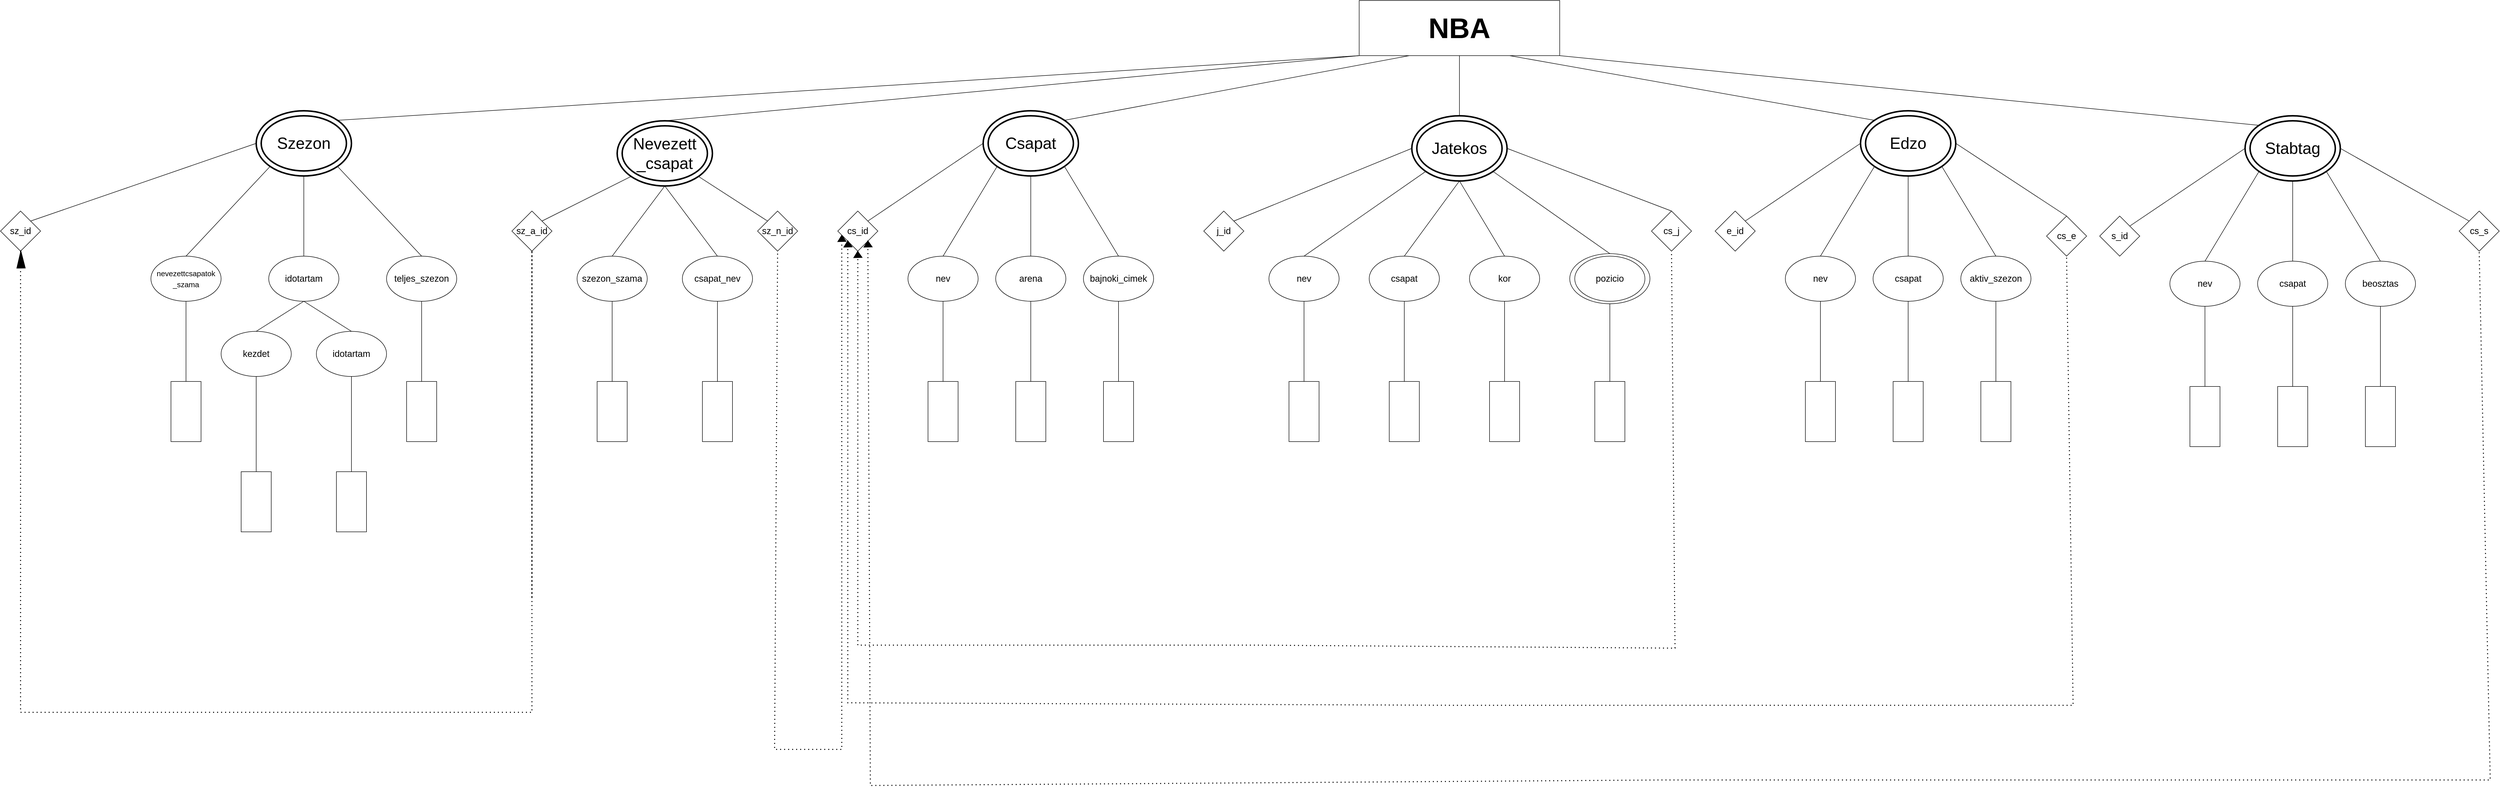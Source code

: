 <mxfile version="13.9.9" type="device"><diagram id="XvkSW-21fXnKcJ_qnchB" name="1 oldal"><mxGraphModel dx="3872" dy="964" grid="0" gridSize="10" guides="1" tooltips="1" connect="1" arrows="1" fold="1" page="1" pageScale="1" pageWidth="2336" pageHeight="1654" math="0" shadow="0"><root><mxCell id="0"/><mxCell id="1" parent="0"/><mxCell id="HD0RtBmi1wd71vwxztZB-1" value="&lt;font style=&quot;font-size: 57px&quot;&gt;&lt;b&gt;NBA&lt;/b&gt;&lt;/font&gt;" style="rounded=0;whiteSpace=wrap;html=1;" parent="1" vertex="1"><mxGeometry x="1240" y="30" width="400" height="110" as="geometry"/></mxCell><mxCell id="HD0RtBmi1wd71vwxztZB-2" value="" style="ellipse;whiteSpace=wrap;html=1;shadow=0;strokeWidth=3;perimeterSpacing=0;sketch=0;verticalAlign=middle;horizontal=1;fillColor=none;" parent="1" vertex="1"><mxGeometry x="-950" y="260" width="170" height="110" as="geometry"/></mxCell><mxCell id="HD0RtBmi1wd71vwxztZB-7" value="&lt;font style=&quot;font-size: 32px&quot;&gt;Szezon&lt;/font&gt;" style="ellipse;whiteSpace=wrap;html=1;shadow=0;sketch=0;strokeColor=#000000;strokeWidth=3;fillColor=none;gradientColor=none;" parent="1" vertex="1"><mxGeometry x="-960" y="250" width="190" height="130" as="geometry"/></mxCell><mxCell id="HD0RtBmi1wd71vwxztZB-28" value="idotartam" style="ellipse;whiteSpace=wrap;html=1;shadow=0;sketch=0;strokeColor=#000000;strokeWidth=1;fillColor=none;gradientColor=none;fontSize=18;" parent="1" vertex="1"><mxGeometry x="-935" y="540" width="140" height="90" as="geometry"/></mxCell><mxCell id="HD0RtBmi1wd71vwxztZB-29" value="&lt;font style=&quot;font-size: 15px&quot;&gt;nevezettcsapatok&lt;br&gt;_szama&lt;/font&gt;" style="ellipse;whiteSpace=wrap;html=1;shadow=0;sketch=0;strokeColor=#000000;strokeWidth=1;fillColor=none;gradientColor=none;fontSize=18;" parent="1" vertex="1"><mxGeometry x="-1170" y="540" width="140" height="90" as="geometry"/></mxCell><mxCell id="HD0RtBmi1wd71vwxztZB-30" value="teljes_szezon" style="ellipse;whiteSpace=wrap;html=1;shadow=0;sketch=0;strokeColor=#000000;strokeWidth=1;fillColor=none;gradientColor=none;fontSize=18;" parent="1" vertex="1"><mxGeometry x="-700" y="540" width="140" height="90" as="geometry"/></mxCell><mxCell id="HD0RtBmi1wd71vwxztZB-31" value="kezdet" style="ellipse;whiteSpace=wrap;html=1;shadow=0;sketch=0;strokeColor=#000000;strokeWidth=1;fillColor=none;gradientColor=none;fontSize=18;" parent="1" vertex="1"><mxGeometry x="-1030" y="690" width="140" height="90" as="geometry"/></mxCell><mxCell id="HD0RtBmi1wd71vwxztZB-32" value="idotartam" style="ellipse;whiteSpace=wrap;html=1;shadow=0;sketch=0;strokeColor=#000000;strokeWidth=1;fillColor=none;gradientColor=none;fontSize=18;" parent="1" vertex="1"><mxGeometry x="-840" y="690" width="140" height="90" as="geometry"/></mxCell><mxCell id="HD0RtBmi1wd71vwxztZB-33" value="" style="ellipse;whiteSpace=wrap;html=1;shadow=0;strokeWidth=3;perimeterSpacing=0;sketch=0;verticalAlign=middle;horizontal=1;fillColor=none;" parent="1" vertex="1"><mxGeometry x="500" y="260" width="170" height="110" as="geometry"/></mxCell><mxCell id="HD0RtBmi1wd71vwxztZB-34" value="&lt;font style=&quot;font-size: 32px&quot;&gt;Csapat&lt;/font&gt;" style="ellipse;whiteSpace=wrap;html=1;shadow=0;sketch=0;strokeColor=#000000;strokeWidth=3;fillColor=none;gradientColor=none;" parent="1" vertex="1"><mxGeometry x="490" y="250" width="190" height="130" as="geometry"/></mxCell><mxCell id="HD0RtBmi1wd71vwxztZB-35" value="nev" style="ellipse;whiteSpace=wrap;html=1;shadow=0;sketch=0;strokeColor=#000000;strokeWidth=1;fillColor=none;gradientColor=none;fontSize=18;" parent="1" vertex="1"><mxGeometry x="340" y="540" width="140" height="90" as="geometry"/></mxCell><mxCell id="HD0RtBmi1wd71vwxztZB-36" value="sz_id" style="rhombus;whiteSpace=wrap;html=1;shadow=0;sketch=0;strokeColor=#000000;strokeWidth=1;fillColor=none;gradientColor=none;fontSize=18;fontStyle=0" parent="1" vertex="1"><mxGeometry x="-1470" y="450" width="80" height="80" as="geometry"/></mxCell><mxCell id="HD0RtBmi1wd71vwxztZB-37" value="arena" style="ellipse;whiteSpace=wrap;html=1;shadow=0;sketch=0;strokeColor=#000000;strokeWidth=1;fillColor=none;gradientColor=none;fontSize=18;" parent="1" vertex="1"><mxGeometry x="515" y="540" width="140" height="90" as="geometry"/></mxCell><mxCell id="HD0RtBmi1wd71vwxztZB-38" value="bajnoki_cimek" style="ellipse;whiteSpace=wrap;html=1;shadow=0;sketch=0;strokeColor=#000000;strokeWidth=1;fillColor=none;gradientColor=none;fontSize=18;" parent="1" vertex="1"><mxGeometry x="690" y="540" width="140" height="90" as="geometry"/></mxCell><mxCell id="HD0RtBmi1wd71vwxztZB-39" value="" style="ellipse;whiteSpace=wrap;html=1;shadow=0;strokeWidth=3;perimeterSpacing=0;sketch=0;verticalAlign=middle;horizontal=1;fillColor=none;" parent="1" vertex="1"><mxGeometry x="1355" y="270" width="170" height="110" as="geometry"/></mxCell><mxCell id="HD0RtBmi1wd71vwxztZB-40" value="&lt;font style=&quot;font-size: 32px&quot;&gt;Jatekos&lt;/font&gt;" style="ellipse;whiteSpace=wrap;html=1;shadow=0;sketch=0;strokeColor=#000000;strokeWidth=3;fillColor=none;gradientColor=none;" parent="1" vertex="1"><mxGeometry x="1345" y="260" width="190" height="130" as="geometry"/></mxCell><mxCell id="HD0RtBmi1wd71vwxztZB-43" value="nev" style="ellipse;whiteSpace=wrap;html=1;shadow=0;sketch=0;strokeColor=#000000;strokeWidth=1;fillColor=none;gradientColor=none;fontSize=18;" parent="1" vertex="1"><mxGeometry x="1060" y="540" width="140" height="90" as="geometry"/></mxCell><mxCell id="HD0RtBmi1wd71vwxztZB-44" value="csapat" style="ellipse;whiteSpace=wrap;html=1;shadow=0;sketch=0;strokeColor=#000000;strokeWidth=1;fillColor=none;gradientColor=none;fontSize=18;" parent="1" vertex="1"><mxGeometry x="1260" y="540" width="140" height="90" as="geometry"/></mxCell><mxCell id="HD0RtBmi1wd71vwxztZB-45" value="kor" style="ellipse;whiteSpace=wrap;html=1;shadow=0;sketch=0;strokeColor=#000000;strokeWidth=1;fillColor=none;gradientColor=none;fontSize=18;" parent="1" vertex="1"><mxGeometry x="1460" y="540" width="140" height="90" as="geometry"/></mxCell><mxCell id="HD0RtBmi1wd71vwxztZB-46" value="pozicio" style="ellipse;whiteSpace=wrap;html=1;shadow=0;sketch=0;strokeColor=#000000;strokeWidth=1;fillColor=none;gradientColor=none;fontSize=18;" parent="1" vertex="1"><mxGeometry x="1670" y="540" width="140" height="90" as="geometry"/></mxCell><mxCell id="HD0RtBmi1wd71vwxztZB-47" value="" style="ellipse;whiteSpace=wrap;html=1;shadow=0;sketch=0;strokeColor=#000000;strokeWidth=1;fillColor=none;gradientColor=none;fontSize=18;" parent="1" vertex="1"><mxGeometry x="1660" y="535" width="160" height="100" as="geometry"/></mxCell><mxCell id="HD0RtBmi1wd71vwxztZB-48" value="cs_id" style="rhombus;whiteSpace=wrap;html=1;shadow=0;sketch=0;strokeColor=#000000;strokeWidth=1;fillColor=none;gradientColor=none;fontSize=18;" parent="1" vertex="1"><mxGeometry x="200" y="450" width="80" height="80" as="geometry"/></mxCell><mxCell id="HD0RtBmi1wd71vwxztZB-50" value="j_id" style="rhombus;whiteSpace=wrap;html=1;shadow=0;sketch=0;strokeColor=#000000;strokeWidth=1;fillColor=none;gradientColor=none;fontSize=18;" parent="1" vertex="1"><mxGeometry x="930" y="450" width="80" height="80" as="geometry"/></mxCell><mxCell id="HD0RtBmi1wd71vwxztZB-51" value="" style="ellipse;whiteSpace=wrap;html=1;shadow=0;strokeWidth=3;perimeterSpacing=0;sketch=0;verticalAlign=middle;horizontal=1;fillColor=none;" parent="1" vertex="1"><mxGeometry x="2250" y="260" width="170" height="110" as="geometry"/></mxCell><mxCell id="HD0RtBmi1wd71vwxztZB-52" value="&lt;font style=&quot;font-size: 32px&quot;&gt;Edzo&lt;/font&gt;" style="ellipse;whiteSpace=wrap;html=1;shadow=0;sketch=0;strokeColor=#000000;strokeWidth=3;fillColor=none;gradientColor=none;" parent="1" vertex="1"><mxGeometry x="2240" y="250" width="190" height="130" as="geometry"/></mxCell><mxCell id="HD0RtBmi1wd71vwxztZB-53" value="nev" style="ellipse;whiteSpace=wrap;html=1;shadow=0;sketch=0;strokeColor=#000000;strokeWidth=1;fillColor=none;gradientColor=none;fontSize=18;" parent="1" vertex="1"><mxGeometry x="2090" y="540" width="140" height="90" as="geometry"/></mxCell><mxCell id="HD0RtBmi1wd71vwxztZB-54" value="csapat" style="ellipse;whiteSpace=wrap;html=1;shadow=0;sketch=0;strokeColor=#000000;strokeWidth=1;fillColor=none;gradientColor=none;fontSize=18;" parent="1" vertex="1"><mxGeometry x="2265" y="540" width="140" height="90" as="geometry"/></mxCell><mxCell id="HD0RtBmi1wd71vwxztZB-55" value="aktiv_szezon" style="ellipse;whiteSpace=wrap;html=1;shadow=0;sketch=0;strokeColor=#000000;strokeWidth=1;fillColor=none;gradientColor=none;fontSize=18;" parent="1" vertex="1"><mxGeometry x="2440" y="540" width="140" height="90" as="geometry"/></mxCell><mxCell id="HD0RtBmi1wd71vwxztZB-56" value="e_id" style="rhombus;whiteSpace=wrap;html=1;shadow=0;sketch=0;strokeColor=#000000;strokeWidth=1;fillColor=none;gradientColor=none;fontSize=18;" parent="1" vertex="1"><mxGeometry x="1950" y="450" width="80" height="80" as="geometry"/></mxCell><mxCell id="HD0RtBmi1wd71vwxztZB-57" value="" style="ellipse;whiteSpace=wrap;html=1;shadow=0;strokeWidth=3;perimeterSpacing=0;sketch=0;verticalAlign=middle;horizontal=1;fillColor=none;" parent="1" vertex="1"><mxGeometry x="3017" y="270" width="170" height="110" as="geometry"/></mxCell><mxCell id="HD0RtBmi1wd71vwxztZB-58" value="&lt;font style=&quot;font-size: 32px&quot;&gt;Stabtag&lt;/font&gt;" style="ellipse;whiteSpace=wrap;html=1;shadow=0;sketch=0;strokeColor=#000000;strokeWidth=3;fillColor=none;gradientColor=none;" parent="1" vertex="1"><mxGeometry x="3007" y="260" width="190" height="130" as="geometry"/></mxCell><mxCell id="HD0RtBmi1wd71vwxztZB-59" value="nev" style="ellipse;whiteSpace=wrap;html=1;shadow=0;sketch=0;strokeColor=#000000;strokeWidth=1;fillColor=none;gradientColor=none;fontSize=18;" parent="1" vertex="1"><mxGeometry x="2857" y="550" width="140" height="90" as="geometry"/></mxCell><mxCell id="HD0RtBmi1wd71vwxztZB-60" value="csapat" style="ellipse;whiteSpace=wrap;html=1;shadow=0;sketch=0;strokeColor=#000000;strokeWidth=1;fillColor=none;gradientColor=none;fontSize=18;" parent="1" vertex="1"><mxGeometry x="3032" y="550" width="140" height="90" as="geometry"/></mxCell><mxCell id="HD0RtBmi1wd71vwxztZB-61" value="beosztas" style="ellipse;whiteSpace=wrap;html=1;shadow=0;sketch=0;strokeColor=#000000;strokeWidth=1;fillColor=none;gradientColor=none;fontSize=18;" parent="1" vertex="1"><mxGeometry x="3207" y="550" width="140" height="90" as="geometry"/></mxCell><mxCell id="HD0RtBmi1wd71vwxztZB-62" value="s_id" style="rhombus;whiteSpace=wrap;html=1;shadow=0;sketch=0;strokeColor=#000000;strokeWidth=1;fillColor=none;gradientColor=none;fontSize=18;" parent="1" vertex="1"><mxGeometry x="2717" y="460" width="80" height="80" as="geometry"/></mxCell><mxCell id="HD0RtBmi1wd71vwxztZB-63" value="" style="endArrow=none;html=1;fontSize=18;entryX=0;entryY=1;entryDx=0;entryDy=0;exitX=1;exitY=0;exitDx=0;exitDy=0;" parent="1" source="HD0RtBmi1wd71vwxztZB-7" target="HD0RtBmi1wd71vwxztZB-1" edge="1"><mxGeometry width="50" height="50" relative="1" as="geometry"><mxPoint x="630" y="130" as="sourcePoint"/><mxPoint x="680" y="80" as="targetPoint"/></mxGeometry></mxCell><mxCell id="HD0RtBmi1wd71vwxztZB-64" value="" style="endArrow=none;html=1;fontSize=18;entryX=0.25;entryY=1;entryDx=0;entryDy=0;exitX=1;exitY=0;exitDx=0;exitDy=0;" parent="1" source="HD0RtBmi1wd71vwxztZB-34" target="HD0RtBmi1wd71vwxztZB-1" edge="1"><mxGeometry width="50" height="50" relative="1" as="geometry"><mxPoint x="-147.66" y="279.151" as="sourcePoint"/><mxPoint x="1250" y="150" as="targetPoint"/></mxGeometry></mxCell><mxCell id="HD0RtBmi1wd71vwxztZB-65" value="" style="endArrow=none;html=1;fontSize=18;entryX=0.5;entryY=1;entryDx=0;entryDy=0;exitX=0.5;exitY=0;exitDx=0;exitDy=0;" parent="1" source="HD0RtBmi1wd71vwxztZB-40" target="HD0RtBmi1wd71vwxztZB-1" edge="1"><mxGeometry width="50" height="50" relative="1" as="geometry"><mxPoint x="-137.66" y="289.151" as="sourcePoint"/><mxPoint x="1260" y="160" as="targetPoint"/></mxGeometry></mxCell><mxCell id="HD0RtBmi1wd71vwxztZB-66" value="" style="endArrow=none;html=1;fontSize=18;entryX=0.75;entryY=1;entryDx=0;entryDy=0;exitX=0;exitY=0;exitDx=0;exitDy=0;" parent="1" source="HD0RtBmi1wd71vwxztZB-52" target="HD0RtBmi1wd71vwxztZB-1" edge="1"><mxGeometry width="50" height="50" relative="1" as="geometry"><mxPoint x="-127.66" y="299.151" as="sourcePoint"/><mxPoint x="1270" y="170" as="targetPoint"/></mxGeometry></mxCell><mxCell id="HD0RtBmi1wd71vwxztZB-67" value="" style="endArrow=none;html=1;fontSize=18;entryX=1;entryY=1;entryDx=0;entryDy=0;exitX=0;exitY=0;exitDx=0;exitDy=0;" parent="1" source="HD0RtBmi1wd71vwxztZB-58" target="HD0RtBmi1wd71vwxztZB-1" edge="1"><mxGeometry width="50" height="50" relative="1" as="geometry"><mxPoint x="2277.66" y="279.151" as="sourcePoint"/><mxPoint x="1550" y="150" as="targetPoint"/></mxGeometry></mxCell><mxCell id="HD0RtBmi1wd71vwxztZB-68" value="" style="endArrow=none;html=1;fontSize=18;entryX=0;entryY=0.5;entryDx=0;entryDy=0;exitX=1;exitY=0;exitDx=0;exitDy=0;" parent="1" source="HD0RtBmi1wd71vwxztZB-36" target="HD0RtBmi1wd71vwxztZB-7" edge="1"><mxGeometry width="50" height="50" relative="1" as="geometry"><mxPoint x="-1210" y="460" as="sourcePoint"/><mxPoint x="-1160" y="410" as="targetPoint"/></mxGeometry></mxCell><mxCell id="HD0RtBmi1wd71vwxztZB-69" value="" style="endArrow=none;html=1;fontSize=18;entryX=0;entryY=1;entryDx=0;entryDy=0;exitX=0.5;exitY=0;exitDx=0;exitDy=0;" parent="1" source="HD0RtBmi1wd71vwxztZB-29" target="HD0RtBmi1wd71vwxztZB-7" edge="1"><mxGeometry width="50" height="50" relative="1" as="geometry"><mxPoint x="-1400" y="480" as="sourcePoint"/><mxPoint x="-950" y="325" as="targetPoint"/></mxGeometry></mxCell><mxCell id="HD0RtBmi1wd71vwxztZB-70" value="" style="endArrow=none;html=1;fontSize=18;entryX=0.5;entryY=1;entryDx=0;entryDy=0;exitX=0.5;exitY=0;exitDx=0;exitDy=0;" parent="1" source="HD0RtBmi1wd71vwxztZB-28" target="HD0RtBmi1wd71vwxztZB-7" edge="1"><mxGeometry width="50" height="50" relative="1" as="geometry"><mxPoint x="-1090" y="550" as="sourcePoint"/><mxPoint x="-922.34" y="370.849" as="targetPoint"/></mxGeometry></mxCell><mxCell id="HD0RtBmi1wd71vwxztZB-71" value="" style="endArrow=none;html=1;fontSize=18;entryX=1;entryY=1;entryDx=0;entryDy=0;exitX=0.5;exitY=0;exitDx=0;exitDy=0;" parent="1" source="HD0RtBmi1wd71vwxztZB-30" target="HD0RtBmi1wd71vwxztZB-7" edge="1"><mxGeometry width="50" height="50" relative="1" as="geometry"><mxPoint x="-1080" y="560" as="sourcePoint"/><mxPoint x="-912.34" y="380.849" as="targetPoint"/></mxGeometry></mxCell><mxCell id="HD0RtBmi1wd71vwxztZB-72" value="" style="endArrow=none;html=1;fontSize=18;entryX=0.5;entryY=1;entryDx=0;entryDy=0;exitX=0.5;exitY=0;exitDx=0;exitDy=0;" parent="1" source="HD0RtBmi1wd71vwxztZB-31" target="HD0RtBmi1wd71vwxztZB-28" edge="1"><mxGeometry width="50" height="50" relative="1" as="geometry"><mxPoint x="-1070" y="570" as="sourcePoint"/><mxPoint x="-902.34" y="390.849" as="targetPoint"/></mxGeometry></mxCell><mxCell id="HD0RtBmi1wd71vwxztZB-73" value="" style="endArrow=none;html=1;fontSize=18;entryX=0.5;entryY=1;entryDx=0;entryDy=0;exitX=0.5;exitY=0;exitDx=0;exitDy=0;" parent="1" source="HD0RtBmi1wd71vwxztZB-32" target="HD0RtBmi1wd71vwxztZB-28" edge="1"><mxGeometry width="50" height="50" relative="1" as="geometry"><mxPoint x="-950" y="700" as="sourcePoint"/><mxPoint x="-855" y="640" as="targetPoint"/></mxGeometry></mxCell><mxCell id="HD0RtBmi1wd71vwxztZB-75" value="" style="rounded=0;whiteSpace=wrap;html=1;shadow=0;sketch=0;strokeColor=#000000;strokeWidth=1;fillColor=none;gradientColor=none;fontSize=18;rotation=90;" parent="1" vertex="1"><mxGeometry x="-1160" y="820" width="120" height="60" as="geometry"/></mxCell><mxCell id="HD0RtBmi1wd71vwxztZB-76" value="" style="endArrow=none;html=1;fontSize=18;exitX=0;exitY=0.5;exitDx=0;exitDy=0;entryX=0.5;entryY=1;entryDx=0;entryDy=0;" parent="1" source="HD0RtBmi1wd71vwxztZB-75" target="HD0RtBmi1wd71vwxztZB-29" edge="1"><mxGeometry width="50" height="50" relative="1" as="geometry"><mxPoint x="-1450" y="750" as="sourcePoint"/><mxPoint x="-1150" y="730" as="targetPoint"/></mxGeometry></mxCell><mxCell id="HD0RtBmi1wd71vwxztZB-77" value="" style="rounded=0;whiteSpace=wrap;html=1;shadow=0;sketch=0;strokeColor=#000000;strokeWidth=1;fillColor=none;gradientColor=none;fontSize=18;rotation=90;" parent="1" vertex="1"><mxGeometry x="-1020" y="1000" width="120" height="60" as="geometry"/></mxCell><mxCell id="HD0RtBmi1wd71vwxztZB-78" value="" style="endArrow=none;html=1;fontSize=18;exitX=0;exitY=0.5;exitDx=0;exitDy=0;entryX=0.5;entryY=1;entryDx=0;entryDy=0;" parent="1" source="HD0RtBmi1wd71vwxztZB-77" target="HD0RtBmi1wd71vwxztZB-31" edge="1"><mxGeometry width="50" height="50" relative="1" as="geometry"><mxPoint x="-1310" y="930" as="sourcePoint"/><mxPoint x="-880" y="900" as="targetPoint"/></mxGeometry></mxCell><mxCell id="HD0RtBmi1wd71vwxztZB-79" value="" style="rounded=0;whiteSpace=wrap;html=1;shadow=0;sketch=0;strokeColor=#000000;strokeWidth=1;fillColor=none;gradientColor=none;fontSize=18;rotation=90;" parent="1" vertex="1"><mxGeometry x="-830" y="1000" width="120" height="60" as="geometry"/></mxCell><mxCell id="HD0RtBmi1wd71vwxztZB-80" value="" style="endArrow=none;html=1;fontSize=18;exitX=0;exitY=0.5;exitDx=0;exitDy=0;entryX=0.5;entryY=1;entryDx=0;entryDy=0;" parent="1" source="HD0RtBmi1wd71vwxztZB-79" target="HD0RtBmi1wd71vwxztZB-32" edge="1"><mxGeometry width="50" height="50" relative="1" as="geometry"><mxPoint x="-1120" y="930" as="sourcePoint"/><mxPoint x="-770" y="810" as="targetPoint"/></mxGeometry></mxCell><mxCell id="HD0RtBmi1wd71vwxztZB-81" value="" style="rounded=0;whiteSpace=wrap;html=1;shadow=0;sketch=0;strokeColor=#000000;strokeWidth=1;fillColor=none;gradientColor=none;fontSize=18;rotation=90;" parent="1" vertex="1"><mxGeometry x="-690" y="820" width="120" height="60" as="geometry"/></mxCell><mxCell id="HD0RtBmi1wd71vwxztZB-82" value="" style="endArrow=none;html=1;fontSize=18;exitX=0;exitY=0.5;exitDx=0;exitDy=0;entryX=0.5;entryY=1;entryDx=0;entryDy=0;" parent="1" source="HD0RtBmi1wd71vwxztZB-81" target="HD0RtBmi1wd71vwxztZB-30" edge="1"><mxGeometry width="50" height="50" relative="1" as="geometry"><mxPoint x="-980" y="815" as="sourcePoint"/><mxPoint x="-640" y="635" as="targetPoint"/></mxGeometry></mxCell><mxCell id="HD0RtBmi1wd71vwxztZB-85" value="" style="endArrow=none;html=1;fontSize=18;entryX=0;entryY=0.5;entryDx=0;entryDy=0;exitX=1;exitY=0;exitDx=0;exitDy=0;" parent="1" source="HD0RtBmi1wd71vwxztZB-48" target="HD0RtBmi1wd71vwxztZB-34" edge="1"><mxGeometry width="50" height="50" relative="1" as="geometry"><mxPoint x="110" y="555" as="sourcePoint"/><mxPoint x="560" y="400" as="targetPoint"/></mxGeometry></mxCell><mxCell id="HD0RtBmi1wd71vwxztZB-86" value="" style="endArrow=none;html=1;fontSize=18;entryX=0;entryY=1;entryDx=0;entryDy=0;exitX=0.5;exitY=0;exitDx=0;exitDy=0;" parent="1" source="HD0RtBmi1wd71vwxztZB-35" target="HD0RtBmi1wd71vwxztZB-34" edge="1"><mxGeometry width="50" height="50" relative="1" as="geometry"><mxPoint x="300" y="565" as="sourcePoint"/><mxPoint x="530" y="410" as="targetPoint"/></mxGeometry></mxCell><mxCell id="HD0RtBmi1wd71vwxztZB-87" value="" style="endArrow=none;html=1;fontSize=18;entryX=0.5;entryY=1;entryDx=0;entryDy=0;exitX=0.5;exitY=0;exitDx=0;exitDy=0;" parent="1" source="HD0RtBmi1wd71vwxztZB-37" target="HD0RtBmi1wd71vwxztZB-34" edge="1"><mxGeometry width="50" height="50" relative="1" as="geometry"><mxPoint x="420" y="550" as="sourcePoint"/><mxPoint x="527.66" y="370.849" as="targetPoint"/></mxGeometry></mxCell><mxCell id="HD0RtBmi1wd71vwxztZB-88" value="" style="endArrow=none;html=1;fontSize=18;entryX=1;entryY=1;entryDx=0;entryDy=0;exitX=0.5;exitY=0;exitDx=0;exitDy=0;" parent="1" source="HD0RtBmi1wd71vwxztZB-38" target="HD0RtBmi1wd71vwxztZB-34" edge="1"><mxGeometry width="50" height="50" relative="1" as="geometry"><mxPoint x="595" y="550" as="sourcePoint"/><mxPoint x="595" y="390" as="targetPoint"/></mxGeometry></mxCell><mxCell id="HD0RtBmi1wd71vwxztZB-89" value="" style="rounded=0;whiteSpace=wrap;html=1;shadow=0;sketch=0;strokeColor=#000000;strokeWidth=1;fillColor=none;gradientColor=none;fontSize=18;rotation=90;" parent="1" vertex="1"><mxGeometry x="350" y="820" width="120" height="60" as="geometry"/></mxCell><mxCell id="HD0RtBmi1wd71vwxztZB-90" value="" style="endArrow=none;html=1;fontSize=18;exitX=0;exitY=0.5;exitDx=0;exitDy=0;entryX=0.5;entryY=1;entryDx=0;entryDy=0;" parent="1" source="HD0RtBmi1wd71vwxztZB-89" target="HD0RtBmi1wd71vwxztZB-35" edge="1"><mxGeometry width="50" height="50" relative="1" as="geometry"><mxPoint x="60" y="815" as="sourcePoint"/><mxPoint x="340" y="660" as="targetPoint"/></mxGeometry></mxCell><mxCell id="HD0RtBmi1wd71vwxztZB-91" value="" style="rounded=0;whiteSpace=wrap;html=1;shadow=0;sketch=0;strokeColor=#000000;strokeWidth=1;fillColor=none;gradientColor=none;fontSize=18;rotation=90;" parent="1" vertex="1"><mxGeometry x="525" y="820" width="120" height="60" as="geometry"/></mxCell><mxCell id="HD0RtBmi1wd71vwxztZB-92" value="" style="endArrow=none;html=1;fontSize=18;exitX=0;exitY=0.5;exitDx=0;exitDy=0;entryX=0.5;entryY=1;entryDx=0;entryDy=0;" parent="1" source="HD0RtBmi1wd71vwxztZB-91" target="HD0RtBmi1wd71vwxztZB-37" edge="1"><mxGeometry width="50" height="50" relative="1" as="geometry"><mxPoint x="240" y="827.5" as="sourcePoint"/><mxPoint x="580" y="630" as="targetPoint"/></mxGeometry></mxCell><mxCell id="HD0RtBmi1wd71vwxztZB-93" value="" style="rounded=0;whiteSpace=wrap;html=1;shadow=0;sketch=0;strokeColor=#000000;strokeWidth=1;fillColor=none;gradientColor=none;fontSize=18;rotation=90;" parent="1" vertex="1"><mxGeometry x="700" y="820" width="120" height="60" as="geometry"/></mxCell><mxCell id="HD0RtBmi1wd71vwxztZB-94" value="" style="endArrow=none;html=1;fontSize=18;exitX=0;exitY=0.5;exitDx=0;exitDy=0;entryX=0.5;entryY=1;entryDx=0;entryDy=0;" parent="1" source="HD0RtBmi1wd71vwxztZB-93" target="HD0RtBmi1wd71vwxztZB-38" edge="1"><mxGeometry width="50" height="50" relative="1" as="geometry"><mxPoint x="400" y="875" as="sourcePoint"/><mxPoint x="750" y="690" as="targetPoint"/></mxGeometry></mxCell><mxCell id="HD0RtBmi1wd71vwxztZB-95" value="" style="rounded=0;whiteSpace=wrap;html=1;shadow=0;sketch=0;strokeColor=#000000;strokeWidth=1;fillColor=none;gradientColor=none;fontSize=18;rotation=90;" parent="1" vertex="1"><mxGeometry x="1070" y="820" width="120" height="60" as="geometry"/></mxCell><mxCell id="HD0RtBmi1wd71vwxztZB-96" value="" style="endArrow=none;html=1;fontSize=18;exitX=0;exitY=0.5;exitDx=0;exitDy=0;entryX=0.5;entryY=1;entryDx=0;entryDy=0;" parent="1" source="HD0RtBmi1wd71vwxztZB-95" target="HD0RtBmi1wd71vwxztZB-43" edge="1"><mxGeometry width="50" height="50" relative="1" as="geometry"><mxPoint x="770" y="887" as="sourcePoint"/><mxPoint x="1120" y="702" as="targetPoint"/></mxGeometry></mxCell><mxCell id="HD0RtBmi1wd71vwxztZB-97" value="" style="rounded=0;whiteSpace=wrap;html=1;shadow=0;sketch=0;strokeColor=#000000;strokeWidth=1;fillColor=none;gradientColor=none;fontSize=18;rotation=90;" parent="1" vertex="1"><mxGeometry x="1270" y="820" width="120" height="60" as="geometry"/></mxCell><mxCell id="HD0RtBmi1wd71vwxztZB-98" value="" style="endArrow=none;html=1;fontSize=18;exitX=0;exitY=0.5;exitDx=0;exitDy=0;entryX=0.5;entryY=1;entryDx=0;entryDy=0;" parent="1" source="HD0RtBmi1wd71vwxztZB-97" target="HD0RtBmi1wd71vwxztZB-44" edge="1"><mxGeometry width="50" height="50" relative="1" as="geometry"><mxPoint x="1000" y="1025" as="sourcePoint"/><mxPoint x="1350" y="720" as="targetPoint"/></mxGeometry></mxCell><mxCell id="HD0RtBmi1wd71vwxztZB-99" value="" style="rounded=0;whiteSpace=wrap;html=1;shadow=0;sketch=0;strokeColor=#000000;strokeWidth=1;fillColor=none;gradientColor=none;fontSize=18;rotation=90;" parent="1" vertex="1"><mxGeometry x="1470" y="820" width="120" height="60" as="geometry"/></mxCell><mxCell id="HD0RtBmi1wd71vwxztZB-100" value="" style="endArrow=none;html=1;fontSize=18;exitX=0;exitY=0.5;exitDx=0;exitDy=0;entryX=0.5;entryY=1;entryDx=0;entryDy=0;" parent="1" source="HD0RtBmi1wd71vwxztZB-99" target="HD0RtBmi1wd71vwxztZB-45" edge="1"><mxGeometry width="50" height="50" relative="1" as="geometry"><mxPoint x="1190" y="1075" as="sourcePoint"/><mxPoint x="1520" y="680" as="targetPoint"/></mxGeometry></mxCell><mxCell id="HD0RtBmi1wd71vwxztZB-101" value="" style="rounded=0;whiteSpace=wrap;html=1;shadow=0;sketch=0;strokeColor=#000000;strokeWidth=1;fillColor=none;gradientColor=none;fontSize=18;rotation=90;" parent="1" vertex="1"><mxGeometry x="1680" y="820" width="120" height="60" as="geometry"/></mxCell><mxCell id="HD0RtBmi1wd71vwxztZB-102" value="" style="endArrow=none;html=1;fontSize=18;exitX=0;exitY=0.5;exitDx=0;exitDy=0;entryX=0.5;entryY=1;entryDx=0;entryDy=0;" parent="1" source="HD0RtBmi1wd71vwxztZB-101" target="HD0RtBmi1wd71vwxztZB-47" edge="1"><mxGeometry width="50" height="50" relative="1" as="geometry"><mxPoint x="1370" y="1075" as="sourcePoint"/><mxPoint x="1740" y="660" as="targetPoint"/></mxGeometry></mxCell><mxCell id="HD0RtBmi1wd71vwxztZB-104" value="" style="rounded=0;whiteSpace=wrap;html=1;shadow=0;sketch=0;strokeColor=#000000;strokeWidth=1;fillColor=none;gradientColor=none;fontSize=18;rotation=90;" parent="1" vertex="1"><mxGeometry x="2100" y="820" width="120" height="60" as="geometry"/></mxCell><mxCell id="HD0RtBmi1wd71vwxztZB-105" value="" style="endArrow=none;html=1;fontSize=18;exitX=0;exitY=0.5;exitDx=0;exitDy=0;entryX=0.5;entryY=1;entryDx=0;entryDy=0;" parent="1" source="HD0RtBmi1wd71vwxztZB-104" target="HD0RtBmi1wd71vwxztZB-53" edge="1"><mxGeometry width="50" height="50" relative="1" as="geometry"><mxPoint x="1860" y="1165" as="sourcePoint"/><mxPoint x="2190" y="770" as="targetPoint"/></mxGeometry></mxCell><mxCell id="HD0RtBmi1wd71vwxztZB-106" value="" style="rounded=0;whiteSpace=wrap;html=1;shadow=0;sketch=0;strokeColor=#000000;strokeWidth=1;fillColor=none;gradientColor=none;fontSize=18;rotation=90;" parent="1" vertex="1"><mxGeometry x="2275" y="820" width="120" height="60" as="geometry"/></mxCell><mxCell id="HD0RtBmi1wd71vwxztZB-107" value="" style="endArrow=none;html=1;fontSize=18;exitX=0;exitY=0.5;exitDx=0;exitDy=0;entryX=0.5;entryY=1;entryDx=0;entryDy=0;" parent="1" source="HD0RtBmi1wd71vwxztZB-106" target="HD0RtBmi1wd71vwxztZB-54" edge="1"><mxGeometry width="50" height="50" relative="1" as="geometry"><mxPoint x="2010" y="1095" as="sourcePoint"/><mxPoint x="2340" y="700" as="targetPoint"/></mxGeometry></mxCell><mxCell id="HD0RtBmi1wd71vwxztZB-108" value="" style="rounded=0;whiteSpace=wrap;html=1;shadow=0;sketch=0;strokeColor=#000000;strokeWidth=1;fillColor=none;gradientColor=none;fontSize=18;rotation=90;" parent="1" vertex="1"><mxGeometry x="2450" y="820" width="120" height="60" as="geometry"/></mxCell><mxCell id="HD0RtBmi1wd71vwxztZB-109" value="" style="endArrow=none;html=1;fontSize=18;exitX=0;exitY=0.5;exitDx=0;exitDy=0;entryX=0.5;entryY=1;entryDx=0;entryDy=0;" parent="1" source="HD0RtBmi1wd71vwxztZB-108" target="HD0RtBmi1wd71vwxztZB-55" edge="1"><mxGeometry width="50" height="50" relative="1" as="geometry"><mxPoint x="2190" y="1065" as="sourcePoint"/><mxPoint x="2520" y="670" as="targetPoint"/></mxGeometry></mxCell><mxCell id="HD0RtBmi1wd71vwxztZB-110" value="" style="rounded=0;whiteSpace=wrap;html=1;shadow=0;sketch=0;strokeColor=#000000;strokeWidth=1;fillColor=none;gradientColor=none;fontSize=18;rotation=90;" parent="1" vertex="1"><mxGeometry x="2867" y="830" width="120" height="60" as="geometry"/></mxCell><mxCell id="HD0RtBmi1wd71vwxztZB-111" value="" style="endArrow=none;html=1;fontSize=18;exitX=0;exitY=0.5;exitDx=0;exitDy=0;entryX=0.5;entryY=1;entryDx=0;entryDy=0;" parent="1" source="HD0RtBmi1wd71vwxztZB-110" target="HD0RtBmi1wd71vwxztZB-59" edge="1"><mxGeometry width="50" height="50" relative="1" as="geometry"><mxPoint x="2642" y="1040" as="sourcePoint"/><mxPoint x="2972" y="645" as="targetPoint"/></mxGeometry></mxCell><mxCell id="HD0RtBmi1wd71vwxztZB-112" value="" style="rounded=0;whiteSpace=wrap;html=1;shadow=0;sketch=0;strokeColor=#000000;strokeWidth=1;fillColor=none;gradientColor=none;fontSize=18;rotation=90;" parent="1" vertex="1"><mxGeometry x="3042" y="830" width="120" height="60" as="geometry"/></mxCell><mxCell id="HD0RtBmi1wd71vwxztZB-113" value="" style="endArrow=none;html=1;fontSize=18;exitX=0;exitY=0.5;exitDx=0;exitDy=0;entryX=0.5;entryY=1;entryDx=0;entryDy=0;" parent="1" source="HD0RtBmi1wd71vwxztZB-112" target="HD0RtBmi1wd71vwxztZB-60" edge="1"><mxGeometry width="50" height="50" relative="1" as="geometry"><mxPoint x="2857" y="1015" as="sourcePoint"/><mxPoint x="3187" y="620" as="targetPoint"/></mxGeometry></mxCell><mxCell id="HD0RtBmi1wd71vwxztZB-114" value="" style="rounded=0;whiteSpace=wrap;html=1;shadow=0;sketch=0;strokeColor=#000000;strokeWidth=1;fillColor=none;gradientColor=none;fontSize=18;rotation=90;" parent="1" vertex="1"><mxGeometry x="3217" y="830" width="120" height="60" as="geometry"/></mxCell><mxCell id="HD0RtBmi1wd71vwxztZB-115" value="" style="endArrow=none;html=1;fontSize=18;exitX=0;exitY=0.5;exitDx=0;exitDy=0;entryX=0.5;entryY=1;entryDx=0;entryDy=0;" parent="1" source="HD0RtBmi1wd71vwxztZB-114" target="HD0RtBmi1wd71vwxztZB-61" edge="1"><mxGeometry width="50" height="50" relative="1" as="geometry"><mxPoint x="3087" y="1085" as="sourcePoint"/><mxPoint x="3417" y="690" as="targetPoint"/></mxGeometry></mxCell><mxCell id="HD0RtBmi1wd71vwxztZB-116" value="" style="endArrow=none;html=1;fontSize=18;entryX=0;entryY=0.5;entryDx=0;entryDy=0;exitX=1;exitY=0;exitDx=0;exitDy=0;" parent="1" source="HD0RtBmi1wd71vwxztZB-50" target="HD0RtBmi1wd71vwxztZB-40" edge="1"><mxGeometry width="50" height="50" relative="1" as="geometry"><mxPoint x="1030" y="495" as="sourcePoint"/><mxPoint x="1260" y="340" as="targetPoint"/></mxGeometry></mxCell><mxCell id="HD0RtBmi1wd71vwxztZB-117" value="" style="endArrow=none;html=1;fontSize=18;entryX=0;entryY=1;entryDx=0;entryDy=0;exitX=0.5;exitY=0;exitDx=0;exitDy=0;" parent="1" source="HD0RtBmi1wd71vwxztZB-43" target="HD0RtBmi1wd71vwxztZB-40" edge="1"><mxGeometry width="50" height="50" relative="1" as="geometry"><mxPoint x="1000" y="480" as="sourcePoint"/><mxPoint x="1355" y="335" as="targetPoint"/></mxGeometry></mxCell><mxCell id="HD0RtBmi1wd71vwxztZB-118" value="" style="endArrow=none;html=1;fontSize=18;entryX=0.5;entryY=1;entryDx=0;entryDy=0;exitX=0.5;exitY=0;exitDx=0;exitDy=0;" parent="1" source="HD0RtBmi1wd71vwxztZB-44" target="HD0RtBmi1wd71vwxztZB-40" edge="1"><mxGeometry width="50" height="50" relative="1" as="geometry"><mxPoint x="1140" y="550" as="sourcePoint"/><mxPoint x="1382.66" y="380.849" as="targetPoint"/></mxGeometry></mxCell><mxCell id="HD0RtBmi1wd71vwxztZB-119" value="" style="endArrow=none;html=1;fontSize=18;entryX=0.5;entryY=1;entryDx=0;entryDy=0;exitX=0.5;exitY=0;exitDx=0;exitDy=0;" parent="1" source="HD0RtBmi1wd71vwxztZB-45" target="HD0RtBmi1wd71vwxztZB-40" edge="1"><mxGeometry width="50" height="50" relative="1" as="geometry"><mxPoint x="1340" y="550" as="sourcePoint"/><mxPoint x="1450" y="400" as="targetPoint"/></mxGeometry></mxCell><mxCell id="HD0RtBmi1wd71vwxztZB-120" value="" style="endArrow=none;html=1;fontSize=18;exitX=0.5;exitY=0;exitDx=0;exitDy=0;" parent="1" source="HD0RtBmi1wd71vwxztZB-47" edge="1"><mxGeometry width="50" height="50" relative="1" as="geometry"><mxPoint x="1540" y="550" as="sourcePoint"/><mxPoint x="1507" y="371" as="targetPoint"/></mxGeometry></mxCell><mxCell id="HD0RtBmi1wd71vwxztZB-121" value="" style="endArrow=none;html=1;fontSize=18;entryX=0;entryY=0.5;entryDx=0;entryDy=0;exitX=1;exitY=0;exitDx=0;exitDy=0;" parent="1" source="HD0RtBmi1wd71vwxztZB-56" target="HD0RtBmi1wd71vwxztZB-52" edge="1"><mxGeometry width="50" height="50" relative="1" as="geometry"><mxPoint x="2120" y="480" as="sourcePoint"/><mxPoint x="2170" y="430" as="targetPoint"/></mxGeometry></mxCell><mxCell id="HD0RtBmi1wd71vwxztZB-122" value="" style="endArrow=none;html=1;fontSize=18;entryX=0;entryY=1;entryDx=0;entryDy=0;exitX=0.5;exitY=0;exitDx=0;exitDy=0;" parent="1" source="HD0RtBmi1wd71vwxztZB-53" target="HD0RtBmi1wd71vwxztZB-52" edge="1"><mxGeometry width="50" height="50" relative="1" as="geometry"><mxPoint x="2020" y="480" as="sourcePoint"/><mxPoint x="2250" y="325" as="targetPoint"/></mxGeometry></mxCell><mxCell id="HD0RtBmi1wd71vwxztZB-123" value="" style="endArrow=none;html=1;fontSize=18;entryX=0.5;entryY=1;entryDx=0;entryDy=0;exitX=0.5;exitY=0;exitDx=0;exitDy=0;" parent="1" source="HD0RtBmi1wd71vwxztZB-54" target="HD0RtBmi1wd71vwxztZB-52" edge="1"><mxGeometry width="50" height="50" relative="1" as="geometry"><mxPoint x="2170" y="550" as="sourcePoint"/><mxPoint x="2277.66" y="370.849" as="targetPoint"/></mxGeometry></mxCell><mxCell id="HD0RtBmi1wd71vwxztZB-124" value="" style="endArrow=none;html=1;fontSize=18;entryX=1;entryY=1;entryDx=0;entryDy=0;exitX=0.5;exitY=0;exitDx=0;exitDy=0;" parent="1" source="HD0RtBmi1wd71vwxztZB-55" target="HD0RtBmi1wd71vwxztZB-52" edge="1"><mxGeometry width="50" height="50" relative="1" as="geometry"><mxPoint x="2345" y="550" as="sourcePoint"/><mxPoint x="2345" y="390" as="targetPoint"/></mxGeometry></mxCell><mxCell id="HD0RtBmi1wd71vwxztZB-125" value="" style="endArrow=none;html=1;fontSize=18;entryX=0;entryY=0.5;entryDx=0;entryDy=0;exitX=1;exitY=0;exitDx=0;exitDy=0;" parent="1" source="HD0RtBmi1wd71vwxztZB-62" target="HD0RtBmi1wd71vwxztZB-58" edge="1"><mxGeometry width="50" height="50" relative="1" as="geometry"><mxPoint x="2727" y="505" as="sourcePoint"/><mxPoint x="2957" y="350" as="targetPoint"/></mxGeometry></mxCell><mxCell id="HD0RtBmi1wd71vwxztZB-126" value="" style="endArrow=none;html=1;fontSize=18;entryX=0;entryY=1;entryDx=0;entryDy=0;exitX=0.5;exitY=0;exitDx=0;exitDy=0;" parent="1" source="HD0RtBmi1wd71vwxztZB-59" target="HD0RtBmi1wd71vwxztZB-58" edge="1"><mxGeometry width="50" height="50" relative="1" as="geometry"><mxPoint x="2787" y="490" as="sourcePoint"/><mxPoint x="3017" y="335" as="targetPoint"/></mxGeometry></mxCell><mxCell id="HD0RtBmi1wd71vwxztZB-127" value="" style="endArrow=none;html=1;fontSize=18;entryX=0.5;entryY=1;entryDx=0;entryDy=0;exitX=0.5;exitY=0;exitDx=0;exitDy=0;" parent="1" source="HD0RtBmi1wd71vwxztZB-60" target="HD0RtBmi1wd71vwxztZB-58" edge="1"><mxGeometry width="50" height="50" relative="1" as="geometry"><mxPoint x="2797" y="500" as="sourcePoint"/><mxPoint x="3027" y="345" as="targetPoint"/></mxGeometry></mxCell><mxCell id="HD0RtBmi1wd71vwxztZB-128" value="" style="endArrow=none;html=1;fontSize=18;entryX=1;entryY=1;entryDx=0;entryDy=0;exitX=0.5;exitY=0;exitDx=0;exitDy=0;" parent="1" source="HD0RtBmi1wd71vwxztZB-61" target="HD0RtBmi1wd71vwxztZB-58" edge="1"><mxGeometry width="50" height="50" relative="1" as="geometry"><mxPoint x="3112" y="560" as="sourcePoint"/><mxPoint x="3112" y="400" as="targetPoint"/></mxGeometry></mxCell><mxCell id="HD0RtBmi1wd71vwxztZB-129" value="" style="ellipse;whiteSpace=wrap;html=1;shadow=0;strokeWidth=3;perimeterSpacing=0;sketch=0;verticalAlign=middle;horizontal=1;fillColor=none;" parent="1" vertex="1"><mxGeometry x="-230" y="280" width="170" height="110" as="geometry"/></mxCell><mxCell id="HD0RtBmi1wd71vwxztZB-130" value="&lt;font style=&quot;font-size: 32px&quot;&gt;Nevezett&lt;br&gt;_csapat&lt;/font&gt;" style="ellipse;whiteSpace=wrap;html=1;shadow=0;sketch=0;strokeColor=#000000;strokeWidth=3;fillColor=none;gradientColor=none;" parent="1" vertex="1"><mxGeometry x="-240" y="270" width="190" height="130" as="geometry"/></mxCell><mxCell id="HD0RtBmi1wd71vwxztZB-131" value="sz_a_id" style="rhombus;whiteSpace=wrap;html=1;shadow=0;sketch=0;strokeColor=#000000;strokeWidth=1;fillColor=none;gradientColor=none;fontSize=18;" parent="1" vertex="1"><mxGeometry x="-450" y="450" width="80" height="80" as="geometry"/></mxCell><mxCell id="HD0RtBmi1wd71vwxztZB-132" value="sz_n_id" style="rhombus;whiteSpace=wrap;html=1;shadow=0;sketch=0;strokeColor=#000000;strokeWidth=1;fillColor=none;gradientColor=none;fontSize=18;" parent="1" vertex="1"><mxGeometry x="40" y="450" width="80" height="80" as="geometry"/></mxCell><mxCell id="HD0RtBmi1wd71vwxztZB-133" value="szezon_szama" style="ellipse;whiteSpace=wrap;html=1;shadow=0;sketch=0;strokeColor=#000000;strokeWidth=1;fillColor=none;gradientColor=none;fontSize=18;" parent="1" vertex="1"><mxGeometry x="-320" y="540" width="140" height="90" as="geometry"/></mxCell><mxCell id="HD0RtBmi1wd71vwxztZB-134" value="csapat_nev" style="ellipse;whiteSpace=wrap;html=1;shadow=0;sketch=0;strokeColor=#000000;strokeWidth=1;fillColor=none;gradientColor=none;fontSize=18;" parent="1" vertex="1"><mxGeometry x="-110" y="540" width="140" height="90" as="geometry"/></mxCell><mxCell id="HD0RtBmi1wd71vwxztZB-135" value="" style="endArrow=none;html=1;fontSize=18;entryX=0.5;entryY=1;entryDx=0;entryDy=0;exitX=0.5;exitY=0;exitDx=0;exitDy=0;" parent="1" source="HD0RtBmi1wd71vwxztZB-133" target="HD0RtBmi1wd71vwxztZB-130" edge="1"><mxGeometry width="50" height="50" relative="1" as="geometry"><mxPoint x="-280" y="530" as="sourcePoint"/><mxPoint x="-230" y="480" as="targetPoint"/></mxGeometry></mxCell><mxCell id="HD0RtBmi1wd71vwxztZB-136" value="" style="endArrow=none;html=1;fontSize=18;entryX=0.5;entryY=1;entryDx=0;entryDy=0;exitX=0.5;exitY=0;exitDx=0;exitDy=0;" parent="1" source="HD0RtBmi1wd71vwxztZB-134" target="HD0RtBmi1wd71vwxztZB-130" edge="1"><mxGeometry width="50" height="50" relative="1" as="geometry"><mxPoint x="-260" y="550" as="sourcePoint"/><mxPoint x="-135" y="410" as="targetPoint"/></mxGeometry></mxCell><mxCell id="HD0RtBmi1wd71vwxztZB-137" value="" style="endArrow=none;html=1;fontSize=18;entryX=0;entryY=1;entryDx=0;entryDy=0;exitX=1;exitY=0;exitDx=0;exitDy=0;" parent="1" source="HD0RtBmi1wd71vwxztZB-131" target="HD0RtBmi1wd71vwxztZB-130" edge="1"><mxGeometry width="50" height="50" relative="1" as="geometry"><mxPoint x="-420" y="400" as="sourcePoint"/><mxPoint x="-370" y="350" as="targetPoint"/></mxGeometry></mxCell><mxCell id="HD0RtBmi1wd71vwxztZB-138" value="" style="endArrow=none;html=1;fontSize=18;entryX=1;entryY=1;entryDx=0;entryDy=0;exitX=0;exitY=0;exitDx=0;exitDy=0;" parent="1" source="HD0RtBmi1wd71vwxztZB-132" target="HD0RtBmi1wd71vwxztZB-130" edge="1"><mxGeometry width="50" height="50" relative="1" as="geometry"><mxPoint x="-30" y="430" as="sourcePoint"/><mxPoint x="20" y="380" as="targetPoint"/></mxGeometry></mxCell><mxCell id="43tK5gtUOY6oqBql7Xs--1" value="" style="endArrow=none;dashed=1;html=1;dashPattern=1 3;strokeWidth=2;rounded=0;entryX=0.5;entryY=1;entryDx=0;entryDy=0;" parent="1" target="HD0RtBmi1wd71vwxztZB-131" edge="1"><mxGeometry width="50" height="50" relative="1" as="geometry"><mxPoint x="-410" y="1220" as="sourcePoint"/><mxPoint x="-320" y="1120" as="targetPoint"/></mxGeometry></mxCell><mxCell id="43tK5gtUOY6oqBql7Xs--2" value="" style="endArrow=none;dashed=1;html=1;dashPattern=1 3;strokeWidth=2;rounded=0;entryX=0.5;entryY=1;entryDx=0;entryDy=0;exitX=0.5;exitY=1;exitDx=0;exitDy=0;" parent="1" source="HD0RtBmi1wd71vwxztZB-36" target="HD0RtBmi1wd71vwxztZB-131" edge="1"><mxGeometry width="50" height="50" relative="1" as="geometry"><mxPoint x="-410" y="1220" as="sourcePoint"/><mxPoint x="-410" y="530" as="targetPoint"/><Array as="points"><mxPoint x="-1430" y="1450"/><mxPoint x="-900" y="1450"/><mxPoint x="-410" y="1450"/></Array></mxGeometry></mxCell><mxCell id="43tK5gtUOY6oqBql7Xs--4" value="" style="endArrow=none;dashed=1;html=1;dashPattern=1 3;strokeWidth=2;rounded=0;entryX=0.5;entryY=1;entryDx=0;entryDy=0;" parent="1" target="HD0RtBmi1wd71vwxztZB-132" edge="1"><mxGeometry width="50" height="50" relative="1" as="geometry"><mxPoint x="208" y="501" as="sourcePoint"/><mxPoint x="236" y="1082" as="targetPoint"/><Array as="points"><mxPoint x="208" y="1524"/><mxPoint x="74" y="1524"/></Array></mxGeometry></mxCell><mxCell id="43tK5gtUOY6oqBql7Xs--5" value="" style="endArrow=none;dashed=1;html=1;dashPattern=1 3;strokeWidth=2;rounded=0;entryX=0.5;entryY=1;entryDx=0;entryDy=0;exitX=0.5;exitY=1;exitDx=0;exitDy=0;" parent="1" source="HD0RtBmi1wd71vwxztZB-48" target="43tK5gtUOY6oqBql7Xs--6" edge="1"><mxGeometry width="50" height="50" relative="1" as="geometry"><mxPoint x="762" y="1158" as="sourcePoint"/><mxPoint x="812" y="1108" as="targetPoint"/><Array as="points"><mxPoint x="240" y="1316"/><mxPoint x="1037" y="1316"/><mxPoint x="1870" y="1322"/></Array></mxGeometry></mxCell><mxCell id="43tK5gtUOY6oqBql7Xs--6" value="cs_j" style="rhombus;whiteSpace=wrap;html=1;shadow=0;sketch=0;strokeColor=#000000;strokeWidth=1;fillColor=none;gradientColor=none;fontSize=18;" parent="1" vertex="1"><mxGeometry x="1823" y="450" width="80" height="80" as="geometry"/></mxCell><mxCell id="43tK5gtUOY6oqBql7Xs--7" value="" style="endArrow=none;html=1;rounded=0;entryX=1;entryY=0.5;entryDx=0;entryDy=0;exitX=0.5;exitY=0;exitDx=0;exitDy=0;" parent="1" source="43tK5gtUOY6oqBql7Xs--6" target="HD0RtBmi1wd71vwxztZB-40" edge="1"><mxGeometry width="50" height="50" relative="1" as="geometry"><mxPoint x="1729" y="452" as="sourcePoint"/><mxPoint x="1779" y="402" as="targetPoint"/></mxGeometry></mxCell><mxCell id="43tK5gtUOY6oqBql7Xs--8" value="" style="endArrow=none;html=1;rounded=0;entryX=0;entryY=1;entryDx=0;entryDy=0;exitX=0.5;exitY=0;exitDx=0;exitDy=0;" parent="1" source="HD0RtBmi1wd71vwxztZB-130" target="HD0RtBmi1wd71vwxztZB-1" edge="1"><mxGeometry width="50" height="50" relative="1" as="geometry"><mxPoint x="109" y="382" as="sourcePoint"/><mxPoint x="159" y="332" as="targetPoint"/></mxGeometry></mxCell><mxCell id="43tK5gtUOY6oqBql7Xs--9" value="cs_e" style="rhombus;whiteSpace=wrap;html=1;shadow=0;sketch=0;strokeColor=#000000;strokeWidth=1;fillColor=none;gradientColor=none;fontSize=18;" parent="1" vertex="1"><mxGeometry x="2611" y="460" width="80" height="80" as="geometry"/></mxCell><mxCell id="43tK5gtUOY6oqBql7Xs--10" value="" style="endArrow=none;html=1;rounded=0;entryX=1;entryY=0.5;entryDx=0;entryDy=0;exitX=0.5;exitY=0;exitDx=0;exitDy=0;" parent="1" source="43tK5gtUOY6oqBql7Xs--9" target="HD0RtBmi1wd71vwxztZB-52" edge="1"><mxGeometry width="50" height="50" relative="1" as="geometry"><mxPoint x="2615" y="369" as="sourcePoint"/><mxPoint x="2665" y="319" as="targetPoint"/></mxGeometry></mxCell><mxCell id="43tK5gtUOY6oqBql7Xs--11" value="" style="endArrow=none;dashed=1;html=1;dashPattern=1 3;strokeWidth=2;rounded=0;entryX=0.5;entryY=1;entryDx=0;entryDy=0;exitX=0;exitY=1;exitDx=0;exitDy=0;" parent="1" source="HD0RtBmi1wd71vwxztZB-48" target="43tK5gtUOY6oqBql7Xs--9" edge="1"><mxGeometry width="50" height="50" relative="1" as="geometry"><mxPoint x="2728" y="898" as="sourcePoint"/><mxPoint x="2778" y="848" as="targetPoint"/><Array as="points"><mxPoint x="220" y="1313"/><mxPoint x="220" y="1431"/><mxPoint x="1430" y="1436"/><mxPoint x="2664" y="1436"/></Array></mxGeometry></mxCell><mxCell id="43tK5gtUOY6oqBql7Xs--12" value="cs_s" style="rhombus;whiteSpace=wrap;html=1;shadow=0;sketch=0;strokeColor=#000000;strokeWidth=1;fillColor=none;gradientColor=none;fontSize=18;" parent="1" vertex="1"><mxGeometry x="3434" y="450" width="80" height="80" as="geometry"/></mxCell><mxCell id="43tK5gtUOY6oqBql7Xs--13" value="" style="endArrow=none;html=1;rounded=0;entryX=1;entryY=0.5;entryDx=0;entryDy=0;exitX=0;exitY=0;exitDx=0;exitDy=0;" parent="1" source="43tK5gtUOY6oqBql7Xs--12" target="HD0RtBmi1wd71vwxztZB-58" edge="1"><mxGeometry width="50" height="50" relative="1" as="geometry"><mxPoint x="3261" y="403" as="sourcePoint"/><mxPoint x="3311" y="353" as="targetPoint"/></mxGeometry></mxCell><mxCell id="43tK5gtUOY6oqBql7Xs--14" value="" style="endArrow=none;dashed=1;html=1;dashPattern=1 3;strokeWidth=2;rounded=0;entryX=0.5;entryY=1;entryDx=0;entryDy=0;exitX=1;exitY=1;exitDx=0;exitDy=0;" parent="1" source="HD0RtBmi1wd71vwxztZB-48" target="43tK5gtUOY6oqBql7Xs--12" edge="1"><mxGeometry width="50" height="50" relative="1" as="geometry"><mxPoint x="275" y="545" as="sourcePoint"/><mxPoint x="3050" y="1062" as="targetPoint"/><Array as="points"><mxPoint x="265" y="1596"/><mxPoint x="1843" y="1585"/><mxPoint x="3496" y="1585"/></Array></mxGeometry></mxCell><mxCell id="43tK5gtUOY6oqBql7Xs--15" value="" style="shape=mxgraph.arrows2.wedgeArrow;html=1;bendable=0;startWidth=8.571;fillColor=strokeColor;defaultFillColor=invert;defaultGradientColor=invert;rounded=0;" parent="1" edge="1"><mxGeometry width="100" height="100" relative="1" as="geometry"><mxPoint x="240.2" y="543" as="sourcePoint"/><mxPoint x="239.8" y="530" as="targetPoint"/></mxGeometry></mxCell><mxCell id="43tK5gtUOY6oqBql7Xs--16" value="" style="shape=mxgraph.arrows2.wedgeArrow;html=1;bendable=0;startWidth=8.571;fillColor=strokeColor;defaultFillColor=invert;defaultGradientColor=invert;rounded=0;" parent="1" edge="1"><mxGeometry width="100" height="100" relative="1" as="geometry"><mxPoint x="-1429" y="564" as="sourcePoint"/><mxPoint x="-1429.43" y="529" as="targetPoint"/></mxGeometry></mxCell><mxCell id="vxVr1XTIwo2WcmQshwJy-1" value="" style="rounded=0;whiteSpace=wrap;html=1;shadow=0;sketch=0;strokeColor=#000000;strokeWidth=1;fillColor=none;gradientColor=none;fontSize=18;rotation=90;" vertex="1" parent="1"><mxGeometry x="-310" y="820" width="120" height="60" as="geometry"/></mxCell><mxCell id="vxVr1XTIwo2WcmQshwJy-2" value="" style="rounded=0;whiteSpace=wrap;html=1;shadow=0;sketch=0;strokeColor=#000000;strokeWidth=1;fillColor=none;gradientColor=none;fontSize=18;rotation=90;" vertex="1" parent="1"><mxGeometry x="-100" y="820" width="120" height="60" as="geometry"/></mxCell><mxCell id="vxVr1XTIwo2WcmQshwJy-3" value="" style="endArrow=none;html=1;entryX=0.5;entryY=1;entryDx=0;entryDy=0;exitX=0;exitY=0.5;exitDx=0;exitDy=0;" edge="1" parent="1" source="vxVr1XTIwo2WcmQshwJy-1" target="HD0RtBmi1wd71vwxztZB-133"><mxGeometry width="50" height="50" relative="1" as="geometry"><mxPoint x="-276" y="756" as="sourcePoint"/><mxPoint x="-226" y="706" as="targetPoint"/></mxGeometry></mxCell><mxCell id="vxVr1XTIwo2WcmQshwJy-4" value="" style="endArrow=none;html=1;entryX=0.5;entryY=1;entryDx=0;entryDy=0;exitX=0;exitY=0.5;exitDx=0;exitDy=0;" edge="1" parent="1" source="vxVr1XTIwo2WcmQshwJy-2" target="HD0RtBmi1wd71vwxztZB-134"><mxGeometry width="50" height="50" relative="1" as="geometry"><mxPoint x="-120" y="756" as="sourcePoint"/><mxPoint x="-70" y="706" as="targetPoint"/></mxGeometry></mxCell><mxCell id="vxVr1XTIwo2WcmQshwJy-5" value="" style="shape=mxgraph.arrows2.wedgeArrow;html=1;bendable=0;startWidth=8.571;fillColor=strokeColor;defaultFillColor=invert;defaultGradientColor=invert;rounded=0;" edge="1" parent="1"><mxGeometry width="100" height="100" relative="1" as="geometry"><mxPoint x="260.4" y="522" as="sourcePoint"/><mxPoint x="260.0" y="509" as="targetPoint"/></mxGeometry></mxCell><mxCell id="vxVr1XTIwo2WcmQshwJy-6" value="" style="shape=mxgraph.arrows2.wedgeArrow;html=1;bendable=0;startWidth=8.571;fillColor=strokeColor;defaultFillColor=invert;defaultGradientColor=invert;rounded=0;" edge="1" parent="1"><mxGeometry width="100" height="100" relative="1" as="geometry"><mxPoint x="220.4" y="522" as="sourcePoint"/><mxPoint x="220.0" y="509" as="targetPoint"/></mxGeometry></mxCell><mxCell id="vxVr1XTIwo2WcmQshwJy-8" value="" style="shape=mxgraph.arrows2.wedgeArrow;html=1;bendable=0;startWidth=8.571;fillColor=strokeColor;defaultFillColor=invert;defaultGradientColor=invert;rounded=0;" edge="1" parent="1"><mxGeometry width="100" height="100" relative="1" as="geometry"><mxPoint x="208.4" y="511" as="sourcePoint"/><mxPoint x="208.0" y="498" as="targetPoint"/></mxGeometry></mxCell></root></mxGraphModel></diagram></mxfile>